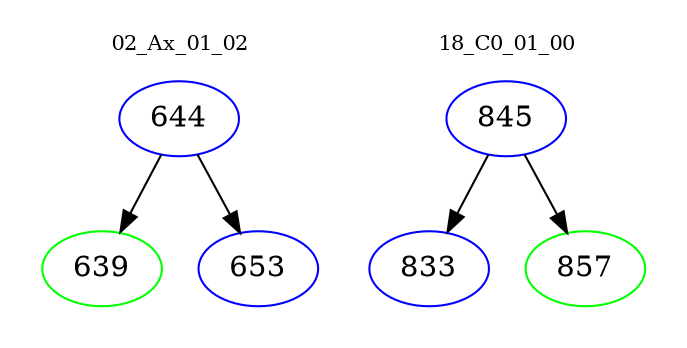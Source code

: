 digraph{
subgraph cluster_0 {
color = white
label = "02_Ax_01_02";
fontsize=10;
T0_644 [label="644", color="blue"]
T0_644 -> T0_639 [color="black"]
T0_639 [label="639", color="green"]
T0_644 -> T0_653 [color="black"]
T0_653 [label="653", color="blue"]
}
subgraph cluster_1 {
color = white
label = "18_C0_01_00";
fontsize=10;
T1_845 [label="845", color="blue"]
T1_845 -> T1_833 [color="black"]
T1_833 [label="833", color="blue"]
T1_845 -> T1_857 [color="black"]
T1_857 [label="857", color="green"]
}
}
